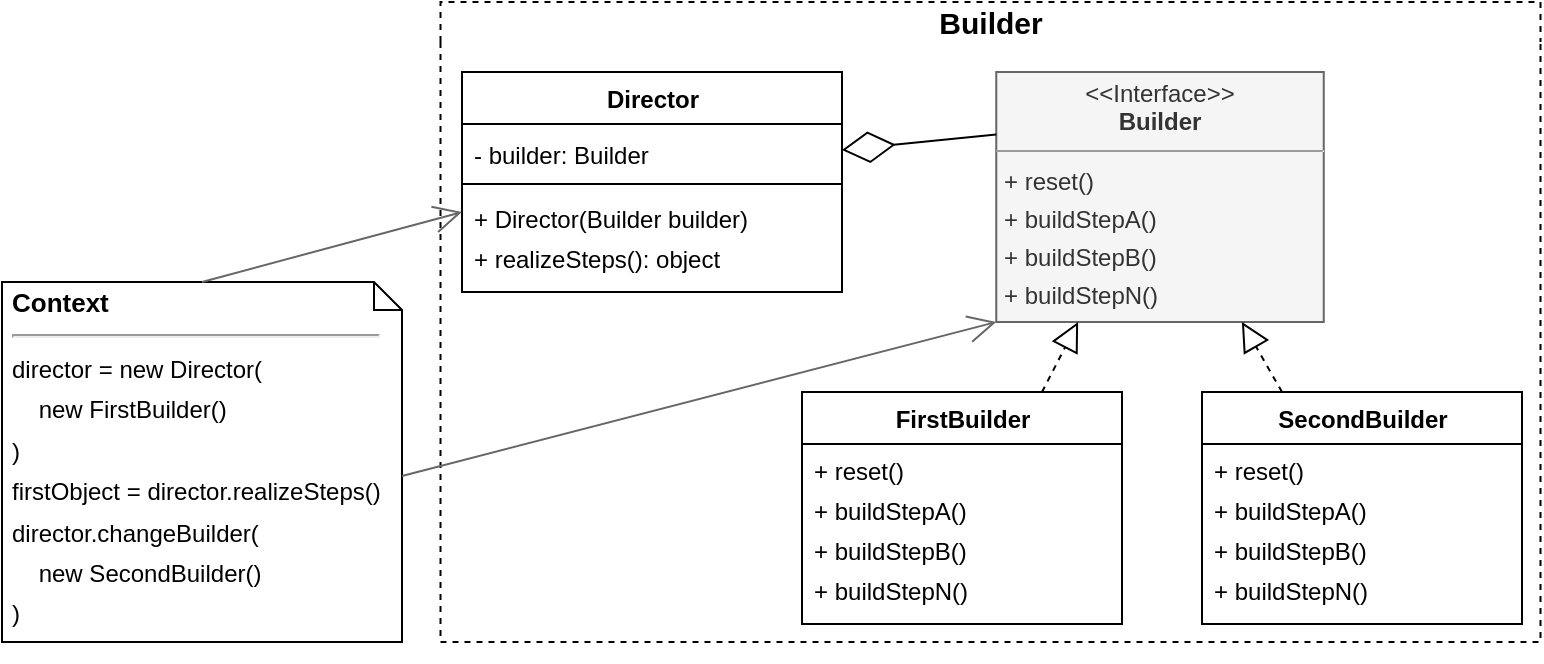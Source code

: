 <mxfile version="13.7.3" type="device"><diagram id="Mc02vGGFIfTnQQPVN4OX" name="Страница 1"><mxGraphModel dx="905" dy="672" grid="0" gridSize="10" guides="1" tooltips="1" connect="1" arrows="1" fold="1" page="0" pageScale="1" pageWidth="827" pageHeight="1169" math="0" shadow="0"><root><mxCell id="0"/><mxCell id="1" parent="0"/><mxCell id="oZI8sNnL-pfkXHT647tD-81" value="Builder" style="swimlane;html=1;horizontal=1;startSize=20;fillColor=none;strokeColor=#000000;rounded=0;comic=0;fontSize=15;dashed=1;swimlaneLine=0;shadow=0;glass=0;perimeterSpacing=0;labelBackgroundColor=none;collapsible=0;" parent="1" vertex="1"><mxGeometry x="249.25" y="20" width="550" height="320" as="geometry"><mxRectangle x="70" y="80" width="100" height="20" as="alternateBounds"/></mxGeometry></mxCell><mxCell id="oZI8sNnL-pfkXHT647tD-93" value="SecondBuilder" style="swimlane;fontStyle=1;align=center;verticalAlign=top;childLayout=stackLayout;horizontal=1;startSize=26;horizontalStack=0;resizeParent=1;resizeParentMax=0;resizeLast=0;collapsible=0;marginBottom=0;rounded=0;shadow=0;glass=0;comic=0;strokeWidth=1;fontSize=12;labelBackgroundColor=none;fillColor=#ffffff;html=1;" parent="oZI8sNnL-pfkXHT647tD-81" vertex="1"><mxGeometry x="380.75" y="195" width="160" height="116" as="geometry"/></mxCell><mxCell id="oZI8sNnL-pfkXHT647tD-94" value="+ reset()" style="text;strokeColor=none;fillColor=none;align=left;verticalAlign=top;spacingLeft=4;spacingRight=4;overflow=hidden;rotatable=0;points=[[0,0.5],[1,0.5]];portConstraint=eastwest;" parent="oZI8sNnL-pfkXHT647tD-93" vertex="1"><mxGeometry y="26" width="160" height="20" as="geometry"/></mxCell><mxCell id="oZI8sNnL-pfkXHT647tD-95" value="+ buildStepA()" style="text;strokeColor=none;fillColor=none;align=left;verticalAlign=top;spacingLeft=4;spacingRight=4;overflow=hidden;rotatable=0;points=[[0,0.5],[1,0.5]];portConstraint=eastwest;" parent="oZI8sNnL-pfkXHT647tD-93" vertex="1"><mxGeometry y="46" width="160" height="20" as="geometry"/></mxCell><mxCell id="oZI8sNnL-pfkXHT647tD-96" value="+ buildStepB()" style="text;strokeColor=none;fillColor=none;align=left;verticalAlign=top;spacingLeft=4;spacingRight=4;overflow=hidden;rotatable=0;points=[[0,0.5],[1,0.5]];portConstraint=eastwest;" parent="oZI8sNnL-pfkXHT647tD-93" vertex="1"><mxGeometry y="66" width="160" height="20" as="geometry"/></mxCell><mxCell id="oZI8sNnL-pfkXHT647tD-97" value="+ buildStepN()" style="text;strokeColor=none;fillColor=none;align=left;verticalAlign=top;spacingLeft=4;spacingRight=4;overflow=hidden;rotatable=0;points=[[0,0.5],[1,0.5]];portConstraint=eastwest;" parent="oZI8sNnL-pfkXHT647tD-93" vertex="1"><mxGeometry y="86" width="160" height="30" as="geometry"/></mxCell><mxCell id="oZI8sNnL-pfkXHT647tD-88" value="FirstBuilder" style="swimlane;fontStyle=1;align=center;verticalAlign=top;childLayout=stackLayout;horizontal=1;startSize=26;horizontalStack=0;resizeParent=1;resizeParentMax=0;resizeLast=0;collapsible=0;marginBottom=0;rounded=0;shadow=0;glass=0;comic=0;strokeWidth=1;fontSize=12;labelBackgroundColor=none;fillColor=#ffffff;html=1;" parent="oZI8sNnL-pfkXHT647tD-81" vertex="1"><mxGeometry x="180.75" y="195" width="160" height="116" as="geometry"/></mxCell><mxCell id="oZI8sNnL-pfkXHT647tD-89" value="+ reset()" style="text;strokeColor=none;fillColor=none;align=left;verticalAlign=top;spacingLeft=4;spacingRight=4;overflow=hidden;rotatable=0;points=[[0,0.5],[1,0.5]];portConstraint=eastwest;" parent="oZI8sNnL-pfkXHT647tD-88" vertex="1"><mxGeometry y="26" width="160" height="20" as="geometry"/></mxCell><mxCell id="oZI8sNnL-pfkXHT647tD-90" value="+ buildStepA()" style="text;strokeColor=none;fillColor=none;align=left;verticalAlign=top;spacingLeft=4;spacingRight=4;overflow=hidden;rotatable=0;points=[[0,0.5],[1,0.5]];portConstraint=eastwest;" parent="oZI8sNnL-pfkXHT647tD-88" vertex="1"><mxGeometry y="46" width="160" height="20" as="geometry"/></mxCell><mxCell id="oZI8sNnL-pfkXHT647tD-91" value="+ buildStepB()" style="text;strokeColor=none;fillColor=none;align=left;verticalAlign=top;spacingLeft=4;spacingRight=4;overflow=hidden;rotatable=0;points=[[0,0.5],[1,0.5]];portConstraint=eastwest;" parent="oZI8sNnL-pfkXHT647tD-88" vertex="1"><mxGeometry y="66" width="160" height="20" as="geometry"/></mxCell><mxCell id="oZI8sNnL-pfkXHT647tD-92" value="+ buildStepN()" style="text;strokeColor=none;fillColor=none;align=left;verticalAlign=top;spacingLeft=4;spacingRight=4;overflow=hidden;rotatable=0;points=[[0,0.5],[1,0.5]];portConstraint=eastwest;" parent="oZI8sNnL-pfkXHT647tD-88" vertex="1"><mxGeometry y="86" width="160" height="30" as="geometry"/></mxCell><mxCell id="oZI8sNnL-pfkXHT647tD-82" value="Director" style="swimlane;fontStyle=1;align=center;verticalAlign=top;childLayout=stackLayout;horizontal=1;startSize=26;horizontalStack=0;resizeParent=1;resizeParentMax=0;resizeLast=0;collapsible=0;marginBottom=0;rounded=0;shadow=0;glass=0;comic=0;strokeWidth=1;fontSize=12;labelBackgroundColor=none;fillColor=#ffffff;html=1;" parent="oZI8sNnL-pfkXHT647tD-81" vertex="1"><mxGeometry x="10.75" y="35" width="190" height="110" as="geometry"/></mxCell><mxCell id="oZI8sNnL-pfkXHT647tD-83" value="- builder: Builder" style="text;strokeColor=none;fillColor=none;align=left;verticalAlign=top;spacingLeft=4;spacingRight=4;overflow=hidden;rotatable=0;points=[[0,0.5],[1,0.5]];portConstraint=eastwest;spacingTop=2;spacing=2;" parent="oZI8sNnL-pfkXHT647tD-82" vertex="1"><mxGeometry y="26" width="190" height="26" as="geometry"/></mxCell><mxCell id="oZI8sNnL-pfkXHT647tD-84" value="" style="line;strokeWidth=1;fillColor=none;align=left;verticalAlign=middle;spacingTop=-1;spacingLeft=3;spacingRight=3;rotatable=0;labelPosition=right;points=[];portConstraint=eastwest;" parent="oZI8sNnL-pfkXHT647tD-82" vertex="1"><mxGeometry y="52" width="190" height="8" as="geometry"/></mxCell><mxCell id="oZI8sNnL-pfkXHT647tD-85" value="+ Director(Builder builder)" style="text;strokeColor=none;fillColor=none;align=left;verticalAlign=top;spacingLeft=4;spacingRight=4;overflow=hidden;rotatable=0;points=[[0,0.5],[1,0.5]];portConstraint=eastwest;" parent="oZI8sNnL-pfkXHT647tD-82" vertex="1"><mxGeometry y="60" width="190" height="20" as="geometry"/></mxCell><mxCell id="oZI8sNnL-pfkXHT647tD-87" value="+ realizeSteps(): object" style="text;strokeColor=none;fillColor=none;align=left;verticalAlign=top;spacingLeft=4;spacingRight=4;overflow=hidden;rotatable=0;points=[[0,0.5],[1,0.5]];portConstraint=eastwest;" parent="oZI8sNnL-pfkXHT647tD-82" vertex="1"><mxGeometry y="80" width="190" height="30" as="geometry"/></mxCell><mxCell id="oZI8sNnL-pfkXHT647tD-98" value="&lt;p style=&quot;margin: 4px 0px 0px ; text-align: center ; line-height: 120%&quot;&gt;&lt;span&gt;&amp;lt;&amp;lt;Interface&amp;gt;&amp;gt;&lt;/span&gt;&lt;br&gt;&lt;b&gt;Builder&lt;/b&gt;&lt;/p&gt;&lt;hr size=&quot;1&quot;&gt;&lt;p style=&quot;margin: 0px 0px 0px 4px ; line-height: 160%&quot;&gt;+ reset()&lt;/p&gt;&lt;p style=&quot;margin: 0px 0px 0px 4px ; line-height: 160%&quot;&gt;+ buildStepA()&lt;/p&gt;&lt;p style=&quot;margin: 0px 0px 0px 4px ; line-height: 160%&quot;&gt;+ buildStepB()&lt;/p&gt;&lt;p style=&quot;margin: 0px 0px 0px 4px ; line-height: 160%&quot;&gt;+ buildStepN()&lt;/p&gt;" style="verticalAlign=top;align=left;overflow=fill;fontSize=12;fontFamily=Helvetica;html=1;rounded=0;shadow=0;glass=0;comic=0;labelBackgroundColor=none;labelBorderColor=none;imageAspect=1;noLabel=0;portConstraintRotation=0;snapToPoint=0;container=1;dropTarget=1;collapsible=0;autosize=0;spacingLeft=0;spacingRight=0;fontStyle=0;fillColor=#f5f5f5;strokeColor=#666666;fontColor=#333333;" parent="oZI8sNnL-pfkXHT647tD-81" vertex="1"><mxGeometry x="277.88" y="35" width="163.75" height="125" as="geometry"/></mxCell><mxCell id="oZI8sNnL-pfkXHT647tD-99" value="" style="endArrow=block;dashed=1;endFill=0;endSize=12;html=1;fontSize=12;exitX=0.75;exitY=0;exitDx=0;exitDy=0;entryX=0.25;entryY=1;entryDx=0;entryDy=0;" parent="oZI8sNnL-pfkXHT647tD-81" source="oZI8sNnL-pfkXHT647tD-88" target="oZI8sNnL-pfkXHT647tD-98" edge="1"><mxGeometry width="160" relative="1" as="geometry"><mxPoint x="124.32" y="200" as="sourcePoint"/><mxPoint x="89.07" y="160" as="targetPoint"/></mxGeometry></mxCell><mxCell id="oZI8sNnL-pfkXHT647tD-100" value="" style="endArrow=block;dashed=1;endFill=0;endSize=12;html=1;fontSize=12;exitX=0.25;exitY=0;exitDx=0;exitDy=0;entryX=0.75;entryY=1;entryDx=0;entryDy=0;" parent="oZI8sNnL-pfkXHT647tD-81" source="oZI8sNnL-pfkXHT647tD-93" target="oZI8sNnL-pfkXHT647tD-98" edge="1"><mxGeometry width="160" relative="1" as="geometry"><mxPoint x="348.32" y="200" as="sourcePoint"/><mxPoint x="239.07" y="190" as="targetPoint"/></mxGeometry></mxCell><mxCell id="oZI8sNnL-pfkXHT647tD-101" value="" style="endArrow=diamondThin;endFill=0;endSize=24;html=1;exitX=0;exitY=0.25;exitDx=0;exitDy=0;entryX=1;entryY=0.5;entryDx=0;entryDy=0;" parent="oZI8sNnL-pfkXHT647tD-81" source="oZI8sNnL-pfkXHT647tD-98" target="oZI8sNnL-pfkXHT647tD-83" edge="1"><mxGeometry width="160" relative="1" as="geometry"><mxPoint x="163.32" y="77.5" as="sourcePoint"/><mxPoint x="69.32" y="100" as="targetPoint"/></mxGeometry></mxCell><mxCell id="oZI8sNnL-pfkXHT647tD-102" value="&lt;p style=&quot;line-height: 20%&quot;&gt;Context&lt;br&gt;&lt;/p&gt;&lt;hr&gt;&lt;span style=&quot;font-size: 12px ; font-weight: 400 ; line-height: 170%&quot;&gt;director = new Director(&lt;br&gt;&amp;nbsp; &amp;nbsp; new FirstBuilder()&lt;br&gt;)&lt;br&gt;&lt;/span&gt;&lt;font style=&quot;font-size: 12px&quot;&gt;&lt;span style=&quot;font-weight: normal ; line-height: 170%&quot;&gt;firstObject = director.realizeSteps()&lt;br&gt;&lt;/span&gt;&lt;/font&gt;&lt;span style=&quot;font-weight: 400 ; line-height: 170% ; font-size: 12px&quot;&gt;director.changeBuilder(&lt;br&gt;&amp;nbsp; &amp;nbsp; new SecondBuilder()&lt;br&gt;)&lt;/span&gt;&lt;br&gt;&lt;p&gt;&lt;/p&gt;" style="shape=note;size=14;verticalAlign=top;align=left;spacingTop=-13;rounded=0;shadow=0;glass=0;comic=0;strokeColor=#000000;fillColor=none;fontSize=13;fontStyle=1;labelBorderColor=none;whiteSpace=wrap;html=1;spacingLeft=0;spacingBottom=0;spacingRight=0;spacing=5;labelBackgroundColor=none;" parent="1" vertex="1"><mxGeometry x="30" y="160" width="200" height="180" as="geometry"/></mxCell><mxCell id="oZI8sNnL-pfkXHT647tD-103" value="" style="endArrow=open;endFill=1;endSize=12;html=1;entryX=0;entryY=1;entryDx=0;entryDy=0;strokeColor=#666666;exitX=0;exitY=0;exitDx=200;exitDy=97;exitPerimeter=0;" parent="1" source="oZI8sNnL-pfkXHT647tD-102" target="oZI8sNnL-pfkXHT647tD-98" edge="1"><mxGeometry width="160" relative="1" as="geometry"><mxPoint x="277.75" y="330" as="sourcePoint"/><mxPoint x="561.75" y="-1070" as="targetPoint"/></mxGeometry></mxCell><mxCell id="oZI8sNnL-pfkXHT647tD-104" value="" style="endArrow=open;endFill=1;endSize=12;html=1;exitX=0.5;exitY=0;exitDx=0;exitDy=0;exitPerimeter=0;strokeColor=#666666;entryX=0;entryY=0.5;entryDx=0;entryDy=0;" parent="1" source="oZI8sNnL-pfkXHT647tD-102" target="oZI8sNnL-pfkXHT647tD-85" edge="1"><mxGeometry width="160" relative="1" as="geometry"><mxPoint x="401.75" y="-1070" as="sourcePoint"/><mxPoint x="561.75" y="-1070" as="targetPoint"/></mxGeometry></mxCell></root></mxGraphModel></diagram></mxfile>